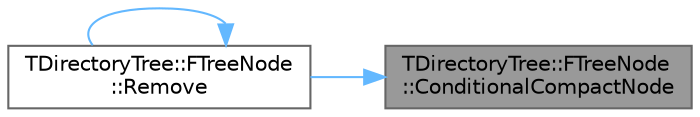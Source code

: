 digraph "TDirectoryTree::FTreeNode::ConditionalCompactNode"
{
 // INTERACTIVE_SVG=YES
 // LATEX_PDF_SIZE
  bgcolor="transparent";
  edge [fontname=Helvetica,fontsize=10,labelfontname=Helvetica,labelfontsize=10];
  node [fontname=Helvetica,fontsize=10,shape=box,height=0.2,width=0.4];
  rankdir="RL";
  Node1 [id="Node000001",label="TDirectoryTree::FTreeNode\l::ConditionalCompactNode",height=0.2,width=0.4,color="gray40", fillcolor="grey60", style="filled", fontcolor="black",tooltip="Merge the node with its direct child if possible, and if so adjust the input RelPath to match."];
  Node1 -> Node2 [id="edge1_Node000001_Node000002",dir="back",color="steelblue1",style="solid",tooltip=" "];
  Node2 [id="Node000002",label="TDirectoryTree::FTreeNode\l::Remove",height=0.2,width=0.4,color="grey40", fillcolor="white", style="filled",URL="$d0/d19/structTDirectoryTree_1_1FTreeNode.html#a09c3ff5a89134db663c4c5dcdc5b1a0c",tooltip="Remove the Value if it exists in the tree."];
  Node2 -> Node2 [id="edge2_Node000002_Node000002",dir="back",color="steelblue1",style="solid",tooltip=" "];
}
